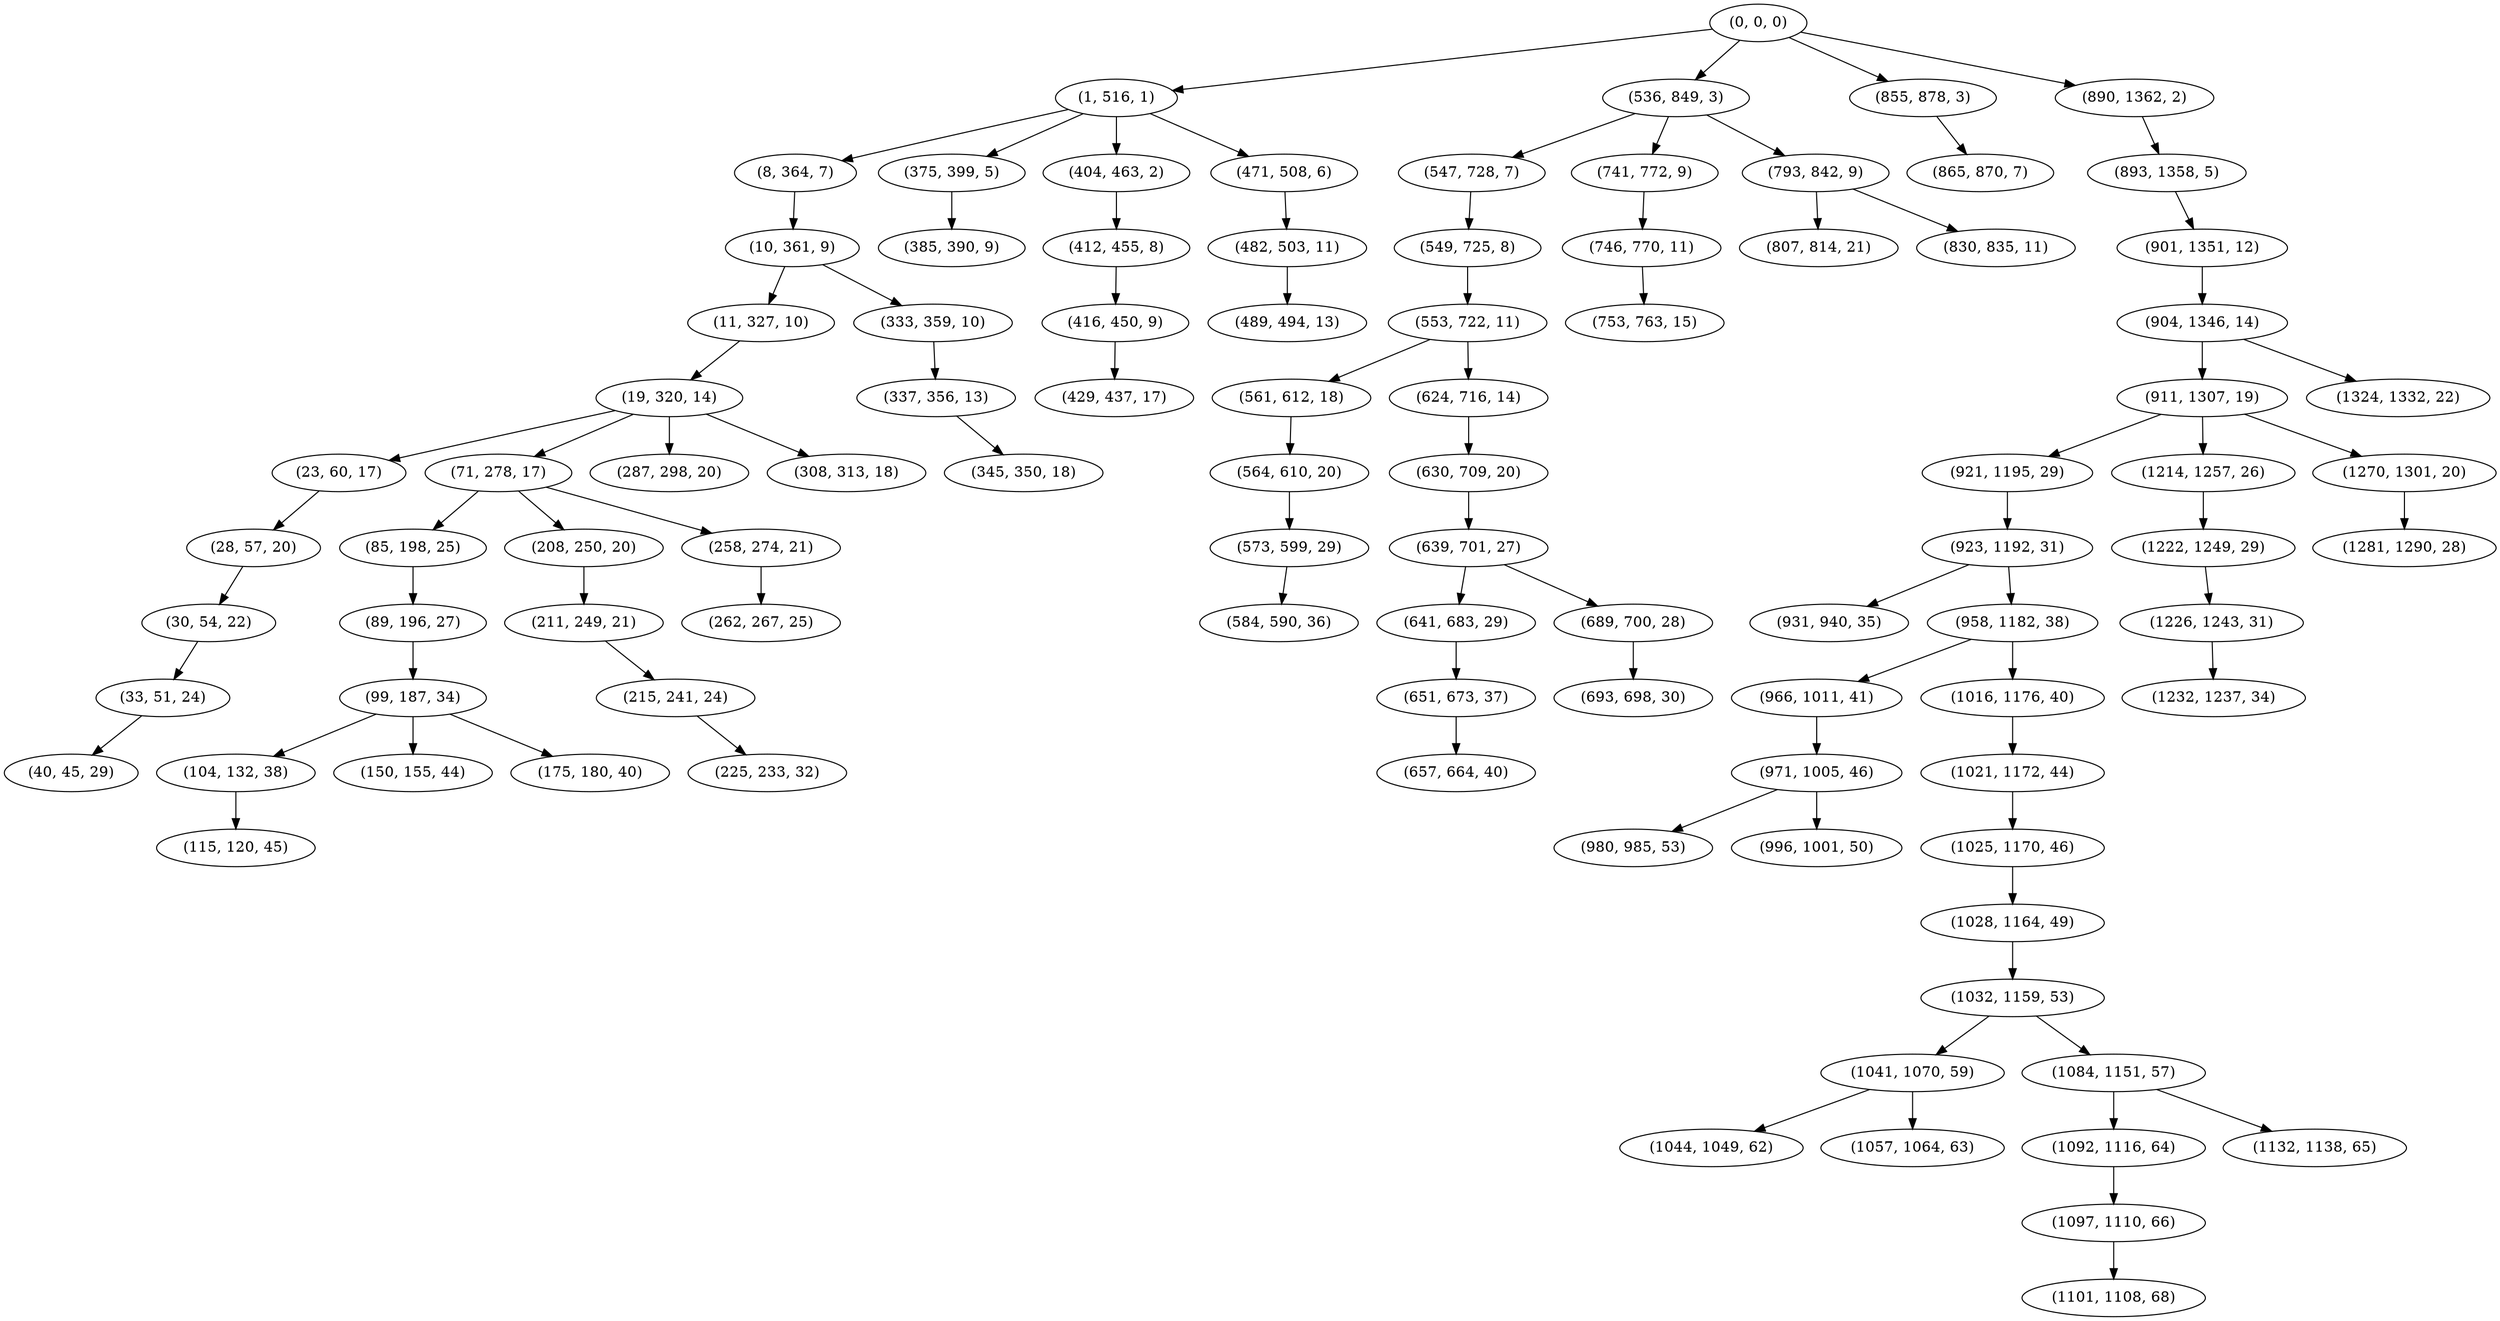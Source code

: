 digraph tree {
    "(0, 0, 0)";
    "(1, 516, 1)";
    "(8, 364, 7)";
    "(10, 361, 9)";
    "(11, 327, 10)";
    "(19, 320, 14)";
    "(23, 60, 17)";
    "(28, 57, 20)";
    "(30, 54, 22)";
    "(33, 51, 24)";
    "(40, 45, 29)";
    "(71, 278, 17)";
    "(85, 198, 25)";
    "(89, 196, 27)";
    "(99, 187, 34)";
    "(104, 132, 38)";
    "(115, 120, 45)";
    "(150, 155, 44)";
    "(175, 180, 40)";
    "(208, 250, 20)";
    "(211, 249, 21)";
    "(215, 241, 24)";
    "(225, 233, 32)";
    "(258, 274, 21)";
    "(262, 267, 25)";
    "(287, 298, 20)";
    "(308, 313, 18)";
    "(333, 359, 10)";
    "(337, 356, 13)";
    "(345, 350, 18)";
    "(375, 399, 5)";
    "(385, 390, 9)";
    "(404, 463, 2)";
    "(412, 455, 8)";
    "(416, 450, 9)";
    "(429, 437, 17)";
    "(471, 508, 6)";
    "(482, 503, 11)";
    "(489, 494, 13)";
    "(536, 849, 3)";
    "(547, 728, 7)";
    "(549, 725, 8)";
    "(553, 722, 11)";
    "(561, 612, 18)";
    "(564, 610, 20)";
    "(573, 599, 29)";
    "(584, 590, 36)";
    "(624, 716, 14)";
    "(630, 709, 20)";
    "(639, 701, 27)";
    "(641, 683, 29)";
    "(651, 673, 37)";
    "(657, 664, 40)";
    "(689, 700, 28)";
    "(693, 698, 30)";
    "(741, 772, 9)";
    "(746, 770, 11)";
    "(753, 763, 15)";
    "(793, 842, 9)";
    "(807, 814, 21)";
    "(830, 835, 11)";
    "(855, 878, 3)";
    "(865, 870, 7)";
    "(890, 1362, 2)";
    "(893, 1358, 5)";
    "(901, 1351, 12)";
    "(904, 1346, 14)";
    "(911, 1307, 19)";
    "(921, 1195, 29)";
    "(923, 1192, 31)";
    "(931, 940, 35)";
    "(958, 1182, 38)";
    "(966, 1011, 41)";
    "(971, 1005, 46)";
    "(980, 985, 53)";
    "(996, 1001, 50)";
    "(1016, 1176, 40)";
    "(1021, 1172, 44)";
    "(1025, 1170, 46)";
    "(1028, 1164, 49)";
    "(1032, 1159, 53)";
    "(1041, 1070, 59)";
    "(1044, 1049, 62)";
    "(1057, 1064, 63)";
    "(1084, 1151, 57)";
    "(1092, 1116, 64)";
    "(1097, 1110, 66)";
    "(1101, 1108, 68)";
    "(1132, 1138, 65)";
    "(1214, 1257, 26)";
    "(1222, 1249, 29)";
    "(1226, 1243, 31)";
    "(1232, 1237, 34)";
    "(1270, 1301, 20)";
    "(1281, 1290, 28)";
    "(1324, 1332, 22)";
    "(0, 0, 0)" -> "(1, 516, 1)";
    "(0, 0, 0)" -> "(536, 849, 3)";
    "(0, 0, 0)" -> "(855, 878, 3)";
    "(0, 0, 0)" -> "(890, 1362, 2)";
    "(1, 516, 1)" -> "(8, 364, 7)";
    "(1, 516, 1)" -> "(375, 399, 5)";
    "(1, 516, 1)" -> "(404, 463, 2)";
    "(1, 516, 1)" -> "(471, 508, 6)";
    "(8, 364, 7)" -> "(10, 361, 9)";
    "(10, 361, 9)" -> "(11, 327, 10)";
    "(10, 361, 9)" -> "(333, 359, 10)";
    "(11, 327, 10)" -> "(19, 320, 14)";
    "(19, 320, 14)" -> "(23, 60, 17)";
    "(19, 320, 14)" -> "(71, 278, 17)";
    "(19, 320, 14)" -> "(287, 298, 20)";
    "(19, 320, 14)" -> "(308, 313, 18)";
    "(23, 60, 17)" -> "(28, 57, 20)";
    "(28, 57, 20)" -> "(30, 54, 22)";
    "(30, 54, 22)" -> "(33, 51, 24)";
    "(33, 51, 24)" -> "(40, 45, 29)";
    "(71, 278, 17)" -> "(85, 198, 25)";
    "(71, 278, 17)" -> "(208, 250, 20)";
    "(71, 278, 17)" -> "(258, 274, 21)";
    "(85, 198, 25)" -> "(89, 196, 27)";
    "(89, 196, 27)" -> "(99, 187, 34)";
    "(99, 187, 34)" -> "(104, 132, 38)";
    "(99, 187, 34)" -> "(150, 155, 44)";
    "(99, 187, 34)" -> "(175, 180, 40)";
    "(104, 132, 38)" -> "(115, 120, 45)";
    "(208, 250, 20)" -> "(211, 249, 21)";
    "(211, 249, 21)" -> "(215, 241, 24)";
    "(215, 241, 24)" -> "(225, 233, 32)";
    "(258, 274, 21)" -> "(262, 267, 25)";
    "(333, 359, 10)" -> "(337, 356, 13)";
    "(337, 356, 13)" -> "(345, 350, 18)";
    "(375, 399, 5)" -> "(385, 390, 9)";
    "(404, 463, 2)" -> "(412, 455, 8)";
    "(412, 455, 8)" -> "(416, 450, 9)";
    "(416, 450, 9)" -> "(429, 437, 17)";
    "(471, 508, 6)" -> "(482, 503, 11)";
    "(482, 503, 11)" -> "(489, 494, 13)";
    "(536, 849, 3)" -> "(547, 728, 7)";
    "(536, 849, 3)" -> "(741, 772, 9)";
    "(536, 849, 3)" -> "(793, 842, 9)";
    "(547, 728, 7)" -> "(549, 725, 8)";
    "(549, 725, 8)" -> "(553, 722, 11)";
    "(553, 722, 11)" -> "(561, 612, 18)";
    "(553, 722, 11)" -> "(624, 716, 14)";
    "(561, 612, 18)" -> "(564, 610, 20)";
    "(564, 610, 20)" -> "(573, 599, 29)";
    "(573, 599, 29)" -> "(584, 590, 36)";
    "(624, 716, 14)" -> "(630, 709, 20)";
    "(630, 709, 20)" -> "(639, 701, 27)";
    "(639, 701, 27)" -> "(641, 683, 29)";
    "(639, 701, 27)" -> "(689, 700, 28)";
    "(641, 683, 29)" -> "(651, 673, 37)";
    "(651, 673, 37)" -> "(657, 664, 40)";
    "(689, 700, 28)" -> "(693, 698, 30)";
    "(741, 772, 9)" -> "(746, 770, 11)";
    "(746, 770, 11)" -> "(753, 763, 15)";
    "(793, 842, 9)" -> "(807, 814, 21)";
    "(793, 842, 9)" -> "(830, 835, 11)";
    "(855, 878, 3)" -> "(865, 870, 7)";
    "(890, 1362, 2)" -> "(893, 1358, 5)";
    "(893, 1358, 5)" -> "(901, 1351, 12)";
    "(901, 1351, 12)" -> "(904, 1346, 14)";
    "(904, 1346, 14)" -> "(911, 1307, 19)";
    "(904, 1346, 14)" -> "(1324, 1332, 22)";
    "(911, 1307, 19)" -> "(921, 1195, 29)";
    "(911, 1307, 19)" -> "(1214, 1257, 26)";
    "(911, 1307, 19)" -> "(1270, 1301, 20)";
    "(921, 1195, 29)" -> "(923, 1192, 31)";
    "(923, 1192, 31)" -> "(931, 940, 35)";
    "(923, 1192, 31)" -> "(958, 1182, 38)";
    "(958, 1182, 38)" -> "(966, 1011, 41)";
    "(958, 1182, 38)" -> "(1016, 1176, 40)";
    "(966, 1011, 41)" -> "(971, 1005, 46)";
    "(971, 1005, 46)" -> "(980, 985, 53)";
    "(971, 1005, 46)" -> "(996, 1001, 50)";
    "(1016, 1176, 40)" -> "(1021, 1172, 44)";
    "(1021, 1172, 44)" -> "(1025, 1170, 46)";
    "(1025, 1170, 46)" -> "(1028, 1164, 49)";
    "(1028, 1164, 49)" -> "(1032, 1159, 53)";
    "(1032, 1159, 53)" -> "(1041, 1070, 59)";
    "(1032, 1159, 53)" -> "(1084, 1151, 57)";
    "(1041, 1070, 59)" -> "(1044, 1049, 62)";
    "(1041, 1070, 59)" -> "(1057, 1064, 63)";
    "(1084, 1151, 57)" -> "(1092, 1116, 64)";
    "(1084, 1151, 57)" -> "(1132, 1138, 65)";
    "(1092, 1116, 64)" -> "(1097, 1110, 66)";
    "(1097, 1110, 66)" -> "(1101, 1108, 68)";
    "(1214, 1257, 26)" -> "(1222, 1249, 29)";
    "(1222, 1249, 29)" -> "(1226, 1243, 31)";
    "(1226, 1243, 31)" -> "(1232, 1237, 34)";
    "(1270, 1301, 20)" -> "(1281, 1290, 28)";
}

